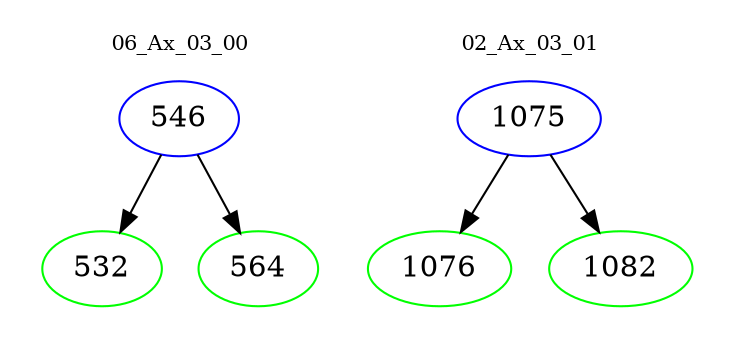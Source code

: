 digraph{
subgraph cluster_0 {
color = white
label = "06_Ax_03_00";
fontsize=10;
T0_546 [label="546", color="blue"]
T0_546 -> T0_532 [color="black"]
T0_532 [label="532", color="green"]
T0_546 -> T0_564 [color="black"]
T0_564 [label="564", color="green"]
}
subgraph cluster_1 {
color = white
label = "02_Ax_03_01";
fontsize=10;
T1_1075 [label="1075", color="blue"]
T1_1075 -> T1_1076 [color="black"]
T1_1076 [label="1076", color="green"]
T1_1075 -> T1_1082 [color="black"]
T1_1082 [label="1082", color="green"]
}
}
